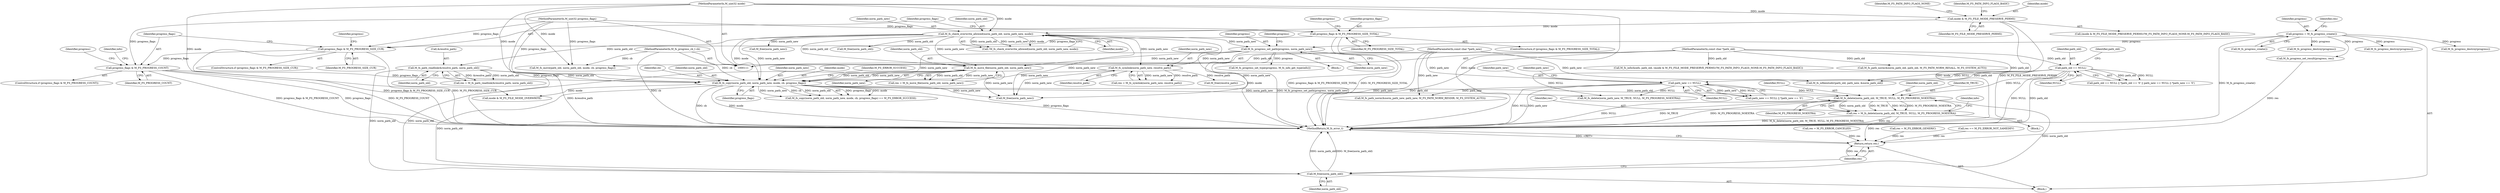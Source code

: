 digraph "0_mstdlib_db124b8f607dd0a40a9aef2d4d468fad433522a7_3@pointer" {
"1000344" [label="(Call,M_fs_delete(norm_path_old, M_TRUE, NULL, M_FS_PROGRESS_NOEXTRA))"];
"1000334" [label="(Call,M_fs_copy(norm_path_old, norm_path_new, mode, cb, progress_flags))"];
"1000304" [label="(Call,M_fs_path_readlink(&resolve_path, norm_path_old))"];
"1000236" [label="(Call,M_fs_check_overwrite_allowed(norm_path_old, norm_path_new, mode))"];
"1000216" [label="(Call,mode & M_FS_FILE_MODE_PRESERVE_PERMS)"];
"1000114" [label="(MethodParameterIn,M_uint32 mode)"];
"1000324" [label="(Call,M_fs_move_file(norm_path_old, norm_path_new))"];
"1000256" [label="(Call,M_fs_progress_set_path(progress, norm_path_new))"];
"1000206" [label="(Call,progress = M_fs_progress_create())"];
"1000315" [label="(Call,M_fs_symlink(norm_path_new, resolve_path))"];
"1000115" [label="(MethodParameterIn,M_fs_progress_cb_t cb)"];
"1000286" [label="(Call,progress_flags & M_FS_PROGRESS_COUNT)"];
"1000275" [label="(Call,progress_flags & M_FS_PROGRESS_SIZE_CUR)"];
"1000264" [label="(Call,progress_flags & M_FS_PROGRESS_SIZE_TOTAL)"];
"1000116" [label="(MethodParameterIn,M_uint32 progress_flags)"];
"1000130" [label="(Call,path_old == NULL)"];
"1000112" [label="(MethodParameterIn,const char *path_old)"];
"1000139" [label="(Call,path_new == NULL)"];
"1000113" [label="(MethodParameterIn,const char *path_new)"];
"1000342" [label="(Call,res = M_fs_delete(norm_path_old, M_TRUE, NULL, M_FS_PROGRESS_NOEXTRA))"];
"1000389" [label="(Return,return res;)"];
"1000387" [label="(Call,M_free(norm_path_old))"];
"1000345" [label="(Identifier,norm_path_old)"];
"1000340" [label="(Identifier,M_FS_ERROR_SUCCESS)"];
"1000276" [label="(Identifier,progress_flags)"];
"1000382" [label="(Identifier,info)"];
"1000113" [label="(MethodParameterIn,const char *path_new)"];
"1000132" [label="(Identifier,NULL)"];
"1000130" [label="(Call,path_old == NULL)"];
"1000251" [label="(Block,)"];
"1000116" [label="(MethodParameterIn,M_uint32 progress_flags)"];
"1000219" [label="(Identifier,M_FS_PATH_INFO_FLAGS_NONE)"];
"1000334" [label="(Call,M_fs_copy(norm_path_old, norm_path_new, mode, cb, progress_flags))"];
"1000215" [label="(Call,(mode & M_FS_FILE_MODE_PRESERVE_PERMS)?M_FS_PATH_INFO_FLAGS_NONE:M_FS_PATH_INFO_FLAGS_BASIC)"];
"1000131" [label="(Identifier,path_old)"];
"1000378" [label="(Call,res = M_FS_ERROR_CANCELED)"];
"1000263" [label="(ControlStructure,if (progress_flags & M_FS_PROGRESS_SIZE_TOTAL))"];
"1000260" [label="(Identifier,progress)"];
"1000280" [label="(Identifier,progress)"];
"1000388" [label="(Identifier,norm_path_old)"];
"1000256" [label="(Call,M_fs_progress_set_path(progress, norm_path_new))"];
"1000226" [label="(Call,M_fs_progress_destroy(progress))"];
"1000275" [label="(Call,progress_flags & M_FS_PROGRESS_SIZE_CUR)"];
"1000285" [label="(ControlStructure,if (progress_flags & M_FS_PROGRESS_COUNT))"];
"1000387" [label="(Call,M_free(norm_path_old))"];
"1000243" [label="(Call,M_free(norm_path_new))"];
"1000316" [label="(Identifier,norm_path_new)"];
"1000207" [label="(Identifier,progress)"];
"1000362" [label="(Call,res = M_FS_ERROR_GENERIC)"];
"1000342" [label="(Call,res = M_fs_delete(norm_path_old, M_TRUE, NULL, M_FS_PROGRESS_NOEXTRA))"];
"1000151" [label="(Call,M_fs_path_norm(&norm_path_new, path_new, M_FS_PATH_NORM_RESDIR, M_FS_SYSTEM_AUTO))"];
"1000313" [label="(Call,res = M_fs_symlink(norm_path_new, resolve_path))"];
"1000216" [label="(Call,mode & M_FS_FILE_MODE_PRESERVE_PERMS)"];
"1000239" [label="(Identifier,mode)"];
"1000326" [label="(Identifier,norm_path_new)"];
"1000177" [label="(Call,M_fs_move(path_old, norm_path_old, mode, cb, progress_flags))"];
"1000115" [label="(MethodParameterIn,M_fs_progress_cb_t cb)"];
"1000357" [label="(Call,M_fs_delete(norm_path_new, M_TRUE, NULL, M_FS_PROGRESS_NOEXTRA))"];
"1000220" [label="(Identifier,M_FS_PATH_INFO_FLAGS_BASIC)"];
"1000304" [label="(Call,M_fs_path_readlink(&resolve_path, norm_path_old))"];
"1000286" [label="(Call,progress_flags & M_FS_PROGRESS_COUNT)"];
"1000269" [label="(Identifier,progress)"];
"1000315" [label="(Call,M_fs_symlink(norm_path_new, resolve_path))"];
"1000370" [label="(Call,M_fs_progress_set_result(progress, res))"];
"1000139" [label="(Call,path_new == NULL)"];
"1000338" [label="(Identifier,cb)"];
"1000328" [label="(Call,res == M_FS_ERROR_NOT_SAMEDEV)"];
"1000333" [label="(Call,M_fs_copy(norm_path_old, norm_path_new, mode, cb, progress_flags) == M_FS_ERROR_SUCCESS)"];
"1000383" [label="(Call,M_fs_progress_destroy(progress))"];
"1000206" [label="(Call,progress = M_fs_progress_create())"];
"1000318" [label="(Call,M_free(resolve_path))"];
"1000236" [label="(Call,M_fs_check_overwrite_allowed(norm_path_old, norm_path_new, mode))"];
"1000277" [label="(Identifier,M_FS_PROGRESS_SIZE_CUR)"];
"1000343" [label="(Identifier,res)"];
"1000305" [label="(Call,&resolve_path)"];
"1000335" [label="(Identifier,norm_path_old)"];
"1000274" [label="(ControlStructure,if (progress_flags & M_FS_PROGRESS_SIZE_CUR))"];
"1000218" [label="(Identifier,M_FS_FILE_MODE_PRESERVE_PERMS)"];
"1000112" [label="(MethodParameterIn,const char *path_old)"];
"1000140" [label="(Identifier,path_new)"];
"1000245" [label="(Call,M_free(norm_path_old))"];
"1000324" [label="(Call,M_fs_move_file(norm_path_old, norm_path_new))"];
"1000266" [label="(Identifier,M_FS_PROGRESS_SIZE_TOTAL)"];
"1000235" [label="(Call,!M_fs_check_overwrite_allowed(norm_path_old, norm_path_new, mode))"];
"1000325" [label="(Identifier,norm_path_old)"];
"1000129" [label="(Call,path_old == NULL || *path_old == '\0' || path_new == NULL || *path_new == '\0')"];
"1000238" [label="(Identifier,norm_path_new)"];
"1000353" [label="(Call,mode & M_FS_FILE_MODE_OVERWRITE)"];
"1000136" [label="(Identifier,path_old)"];
"1000307" [label="(Identifier,norm_path_old)"];
"1000144" [label="(Identifier,path_new)"];
"1000264" [label="(Call,progress_flags & M_FS_PROGRESS_SIZE_TOTAL)"];
"1000117" [label="(Block,)"];
"1000348" [label="(Identifier,M_FS_PROGRESS_NOEXTRA)"];
"1000341" [label="(Block,)"];
"1000339" [label="(Identifier,progress_flags)"];
"1000389" [label="(Return,return res;)"];
"1000258" [label="(Identifier,norm_path_new)"];
"1000138" [label="(Call,path_new == NULL || *path_new == '\0')"];
"1000241" [label="(Call,M_fs_progress_destroy(progress))"];
"1000346" [label="(Identifier,M_TRUE)"];
"1000208" [label="(Call,M_fs_progress_create())"];
"1000322" [label="(Call,res = M_fs_move_file(norm_path_old, norm_path_new))"];
"1000211" [label="(Call,M_fs_info(&info, path_old, (mode & M_FS_FILE_MODE_PRESERVE_PERMS)?M_FS_PATH_INFO_FLAGS_NONE:M_FS_PATH_INFO_FLAGS_BASIC))"];
"1000317" [label="(Identifier,resolve_path)"];
"1000114" [label="(MethodParameterIn,M_uint32 mode)"];
"1000336" [label="(Identifier,norm_path_new)"];
"1000291" [label="(Identifier,progress)"];
"1000299" [label="(Identifier,info)"];
"1000265" [label="(Identifier,progress_flags)"];
"1000259" [label="(Call,M_fs_progress_set_type(progress, M_fs_info_get_type(info)))"];
"1000391" [label="(MethodReturn,M_fs_error_t)"];
"1000390" [label="(Identifier,res)"];
"1000337" [label="(Identifier,mode)"];
"1000210" [label="(Identifier,res)"];
"1000237" [label="(Identifier,norm_path_old)"];
"1000344" [label="(Call,M_fs_delete(norm_path_old, M_TRUE, NULL, M_FS_PROGRESS_NOEXTRA))"];
"1000217" [label="(Identifier,mode)"];
"1000347" [label="(Identifier,NULL)"];
"1000302" [label="(Call,res = M_fs_path_readlink(&resolve_path, norm_path_old))"];
"1000141" [label="(Identifier,NULL)"];
"1000257" [label="(Identifier,progress)"];
"1000385" [label="(Call,M_free(norm_path_new))"];
"1000189" [label="(Call,M_fs_path_norm(&norm_path_old, path_old, M_FS_PATH_NORM_RESALL, M_FS_SYSTEM_AUTO))"];
"1000287" [label="(Identifier,progress_flags)"];
"1000167" [label="(Call,M_fs_isfileintodir(path_old, path_new, &norm_path_old))"];
"1000288" [label="(Identifier,M_FS_PROGRESS_COUNT)"];
"1000344" -> "1000342"  [label="AST: "];
"1000344" -> "1000348"  [label="CFG: "];
"1000345" -> "1000344"  [label="AST: "];
"1000346" -> "1000344"  [label="AST: "];
"1000347" -> "1000344"  [label="AST: "];
"1000348" -> "1000344"  [label="AST: "];
"1000342" -> "1000344"  [label="CFG: "];
"1000344" -> "1000391"  [label="DDG: M_FS_PROGRESS_NOEXTRA"];
"1000344" -> "1000391"  [label="DDG: NULL"];
"1000344" -> "1000391"  [label="DDG: M_TRUE"];
"1000344" -> "1000342"  [label="DDG: norm_path_old"];
"1000344" -> "1000342"  [label="DDG: M_TRUE"];
"1000344" -> "1000342"  [label="DDG: NULL"];
"1000344" -> "1000342"  [label="DDG: M_FS_PROGRESS_NOEXTRA"];
"1000334" -> "1000344"  [label="DDG: norm_path_old"];
"1000130" -> "1000344"  [label="DDG: NULL"];
"1000139" -> "1000344"  [label="DDG: NULL"];
"1000344" -> "1000387"  [label="DDG: norm_path_old"];
"1000334" -> "1000333"  [label="AST: "];
"1000334" -> "1000339"  [label="CFG: "];
"1000335" -> "1000334"  [label="AST: "];
"1000336" -> "1000334"  [label="AST: "];
"1000337" -> "1000334"  [label="AST: "];
"1000338" -> "1000334"  [label="AST: "];
"1000339" -> "1000334"  [label="AST: "];
"1000340" -> "1000334"  [label="CFG: "];
"1000334" -> "1000391"  [label="DDG: progress_flags"];
"1000334" -> "1000391"  [label="DDG: cb"];
"1000334" -> "1000391"  [label="DDG: mode"];
"1000334" -> "1000333"  [label="DDG: progress_flags"];
"1000334" -> "1000333"  [label="DDG: mode"];
"1000334" -> "1000333"  [label="DDG: norm_path_new"];
"1000334" -> "1000333"  [label="DDG: cb"];
"1000334" -> "1000333"  [label="DDG: norm_path_old"];
"1000304" -> "1000334"  [label="DDG: norm_path_old"];
"1000324" -> "1000334"  [label="DDG: norm_path_old"];
"1000324" -> "1000334"  [label="DDG: norm_path_new"];
"1000315" -> "1000334"  [label="DDG: norm_path_new"];
"1000236" -> "1000334"  [label="DDG: norm_path_new"];
"1000236" -> "1000334"  [label="DDG: mode"];
"1000256" -> "1000334"  [label="DDG: norm_path_new"];
"1000114" -> "1000334"  [label="DDG: mode"];
"1000115" -> "1000334"  [label="DDG: cb"];
"1000286" -> "1000334"  [label="DDG: progress_flags"];
"1000116" -> "1000334"  [label="DDG: progress_flags"];
"1000334" -> "1000353"  [label="DDG: mode"];
"1000334" -> "1000357"  [label="DDG: norm_path_new"];
"1000334" -> "1000385"  [label="DDG: norm_path_new"];
"1000334" -> "1000387"  [label="DDG: norm_path_old"];
"1000304" -> "1000302"  [label="AST: "];
"1000304" -> "1000307"  [label="CFG: "];
"1000305" -> "1000304"  [label="AST: "];
"1000307" -> "1000304"  [label="AST: "];
"1000302" -> "1000304"  [label="CFG: "];
"1000304" -> "1000391"  [label="DDG: &resolve_path"];
"1000304" -> "1000302"  [label="DDG: &resolve_path"];
"1000304" -> "1000302"  [label="DDG: norm_path_old"];
"1000236" -> "1000304"  [label="DDG: norm_path_old"];
"1000304" -> "1000387"  [label="DDG: norm_path_old"];
"1000236" -> "1000235"  [label="AST: "];
"1000236" -> "1000239"  [label="CFG: "];
"1000237" -> "1000236"  [label="AST: "];
"1000238" -> "1000236"  [label="AST: "];
"1000239" -> "1000236"  [label="AST: "];
"1000235" -> "1000236"  [label="CFG: "];
"1000236" -> "1000391"  [label="DDG: mode"];
"1000236" -> "1000235"  [label="DDG: norm_path_old"];
"1000236" -> "1000235"  [label="DDG: norm_path_new"];
"1000236" -> "1000235"  [label="DDG: mode"];
"1000216" -> "1000236"  [label="DDG: mode"];
"1000114" -> "1000236"  [label="DDG: mode"];
"1000236" -> "1000243"  [label="DDG: norm_path_new"];
"1000236" -> "1000245"  [label="DDG: norm_path_old"];
"1000236" -> "1000256"  [label="DDG: norm_path_new"];
"1000236" -> "1000315"  [label="DDG: norm_path_new"];
"1000236" -> "1000324"  [label="DDG: norm_path_old"];
"1000236" -> "1000324"  [label="DDG: norm_path_new"];
"1000236" -> "1000385"  [label="DDG: norm_path_new"];
"1000216" -> "1000215"  [label="AST: "];
"1000216" -> "1000218"  [label="CFG: "];
"1000217" -> "1000216"  [label="AST: "];
"1000218" -> "1000216"  [label="AST: "];
"1000219" -> "1000216"  [label="CFG: "];
"1000220" -> "1000216"  [label="CFG: "];
"1000216" -> "1000391"  [label="DDG: mode"];
"1000216" -> "1000391"  [label="DDG: M_FS_FILE_MODE_PRESERVE_PERMS"];
"1000114" -> "1000216"  [label="DDG: mode"];
"1000114" -> "1000111"  [label="AST: "];
"1000114" -> "1000391"  [label="DDG: mode"];
"1000114" -> "1000177"  [label="DDG: mode"];
"1000114" -> "1000353"  [label="DDG: mode"];
"1000324" -> "1000322"  [label="AST: "];
"1000324" -> "1000326"  [label="CFG: "];
"1000325" -> "1000324"  [label="AST: "];
"1000326" -> "1000324"  [label="AST: "];
"1000322" -> "1000324"  [label="CFG: "];
"1000324" -> "1000322"  [label="DDG: norm_path_old"];
"1000324" -> "1000322"  [label="DDG: norm_path_new"];
"1000256" -> "1000324"  [label="DDG: norm_path_new"];
"1000324" -> "1000385"  [label="DDG: norm_path_new"];
"1000324" -> "1000387"  [label="DDG: norm_path_old"];
"1000256" -> "1000251"  [label="AST: "];
"1000256" -> "1000258"  [label="CFG: "];
"1000257" -> "1000256"  [label="AST: "];
"1000258" -> "1000256"  [label="AST: "];
"1000260" -> "1000256"  [label="CFG: "];
"1000256" -> "1000391"  [label="DDG: M_fs_progress_set_path(progress, norm_path_new)"];
"1000206" -> "1000256"  [label="DDG: progress"];
"1000256" -> "1000259"  [label="DDG: progress"];
"1000256" -> "1000315"  [label="DDG: norm_path_new"];
"1000256" -> "1000385"  [label="DDG: norm_path_new"];
"1000206" -> "1000117"  [label="AST: "];
"1000206" -> "1000208"  [label="CFG: "];
"1000207" -> "1000206"  [label="AST: "];
"1000208" -> "1000206"  [label="AST: "];
"1000210" -> "1000206"  [label="CFG: "];
"1000206" -> "1000391"  [label="DDG: M_fs_progress_create()"];
"1000206" -> "1000226"  [label="DDG: progress"];
"1000206" -> "1000241"  [label="DDG: progress"];
"1000206" -> "1000370"  [label="DDG: progress"];
"1000206" -> "1000383"  [label="DDG: progress"];
"1000315" -> "1000313"  [label="AST: "];
"1000315" -> "1000317"  [label="CFG: "];
"1000316" -> "1000315"  [label="AST: "];
"1000317" -> "1000315"  [label="AST: "];
"1000313" -> "1000315"  [label="CFG: "];
"1000315" -> "1000313"  [label="DDG: norm_path_new"];
"1000315" -> "1000313"  [label="DDG: resolve_path"];
"1000315" -> "1000318"  [label="DDG: resolve_path"];
"1000315" -> "1000385"  [label="DDG: norm_path_new"];
"1000115" -> "1000111"  [label="AST: "];
"1000115" -> "1000391"  [label="DDG: cb"];
"1000115" -> "1000177"  [label="DDG: cb"];
"1000286" -> "1000285"  [label="AST: "];
"1000286" -> "1000288"  [label="CFG: "];
"1000287" -> "1000286"  [label="AST: "];
"1000288" -> "1000286"  [label="AST: "];
"1000291" -> "1000286"  [label="CFG: "];
"1000299" -> "1000286"  [label="CFG: "];
"1000286" -> "1000391"  [label="DDG: progress_flags & M_FS_PROGRESS_COUNT"];
"1000286" -> "1000391"  [label="DDG: progress_flags"];
"1000286" -> "1000391"  [label="DDG: M_FS_PROGRESS_COUNT"];
"1000275" -> "1000286"  [label="DDG: progress_flags"];
"1000116" -> "1000286"  [label="DDG: progress_flags"];
"1000275" -> "1000274"  [label="AST: "];
"1000275" -> "1000277"  [label="CFG: "];
"1000276" -> "1000275"  [label="AST: "];
"1000277" -> "1000275"  [label="AST: "];
"1000280" -> "1000275"  [label="CFG: "];
"1000287" -> "1000275"  [label="CFG: "];
"1000275" -> "1000391"  [label="DDG: progress_flags & M_FS_PROGRESS_SIZE_CUR"];
"1000275" -> "1000391"  [label="DDG: M_FS_PROGRESS_SIZE_CUR"];
"1000264" -> "1000275"  [label="DDG: progress_flags"];
"1000116" -> "1000275"  [label="DDG: progress_flags"];
"1000264" -> "1000263"  [label="AST: "];
"1000264" -> "1000266"  [label="CFG: "];
"1000265" -> "1000264"  [label="AST: "];
"1000266" -> "1000264"  [label="AST: "];
"1000269" -> "1000264"  [label="CFG: "];
"1000276" -> "1000264"  [label="CFG: "];
"1000264" -> "1000391"  [label="DDG: progress_flags & M_FS_PROGRESS_SIZE_TOTAL"];
"1000264" -> "1000391"  [label="DDG: M_FS_PROGRESS_SIZE_TOTAL"];
"1000116" -> "1000264"  [label="DDG: progress_flags"];
"1000116" -> "1000111"  [label="AST: "];
"1000116" -> "1000391"  [label="DDG: progress_flags"];
"1000116" -> "1000177"  [label="DDG: progress_flags"];
"1000130" -> "1000129"  [label="AST: "];
"1000130" -> "1000132"  [label="CFG: "];
"1000131" -> "1000130"  [label="AST: "];
"1000132" -> "1000130"  [label="AST: "];
"1000136" -> "1000130"  [label="CFG: "];
"1000129" -> "1000130"  [label="CFG: "];
"1000130" -> "1000391"  [label="DDG: NULL"];
"1000130" -> "1000391"  [label="DDG: path_old"];
"1000130" -> "1000129"  [label="DDG: path_old"];
"1000130" -> "1000129"  [label="DDG: NULL"];
"1000112" -> "1000130"  [label="DDG: path_old"];
"1000130" -> "1000139"  [label="DDG: NULL"];
"1000130" -> "1000167"  [label="DDG: path_old"];
"1000130" -> "1000357"  [label="DDG: NULL"];
"1000112" -> "1000111"  [label="AST: "];
"1000112" -> "1000391"  [label="DDG: path_old"];
"1000112" -> "1000167"  [label="DDG: path_old"];
"1000112" -> "1000177"  [label="DDG: path_old"];
"1000112" -> "1000189"  [label="DDG: path_old"];
"1000112" -> "1000211"  [label="DDG: path_old"];
"1000139" -> "1000138"  [label="AST: "];
"1000139" -> "1000141"  [label="CFG: "];
"1000140" -> "1000139"  [label="AST: "];
"1000141" -> "1000139"  [label="AST: "];
"1000144" -> "1000139"  [label="CFG: "];
"1000138" -> "1000139"  [label="CFG: "];
"1000139" -> "1000391"  [label="DDG: NULL"];
"1000139" -> "1000391"  [label="DDG: path_new"];
"1000139" -> "1000138"  [label="DDG: path_new"];
"1000139" -> "1000138"  [label="DDG: NULL"];
"1000113" -> "1000139"  [label="DDG: path_new"];
"1000139" -> "1000151"  [label="DDG: path_new"];
"1000139" -> "1000357"  [label="DDG: NULL"];
"1000113" -> "1000111"  [label="AST: "];
"1000113" -> "1000391"  [label="DDG: path_new"];
"1000113" -> "1000151"  [label="DDG: path_new"];
"1000113" -> "1000167"  [label="DDG: path_new"];
"1000342" -> "1000341"  [label="AST: "];
"1000343" -> "1000342"  [label="AST: "];
"1000382" -> "1000342"  [label="CFG: "];
"1000342" -> "1000391"  [label="DDG: M_fs_delete(norm_path_old, M_TRUE, NULL, M_FS_PROGRESS_NOEXTRA)"];
"1000342" -> "1000391"  [label="DDG: res"];
"1000342" -> "1000389"  [label="DDG: res"];
"1000389" -> "1000117"  [label="AST: "];
"1000389" -> "1000390"  [label="CFG: "];
"1000390" -> "1000389"  [label="AST: "];
"1000391" -> "1000389"  [label="CFG: "];
"1000389" -> "1000391"  [label="DDG: <RET>"];
"1000390" -> "1000389"  [label="DDG: res"];
"1000378" -> "1000389"  [label="DDG: res"];
"1000328" -> "1000389"  [label="DDG: res"];
"1000370" -> "1000389"  [label="DDG: res"];
"1000362" -> "1000389"  [label="DDG: res"];
"1000387" -> "1000117"  [label="AST: "];
"1000387" -> "1000388"  [label="CFG: "];
"1000388" -> "1000387"  [label="AST: "];
"1000390" -> "1000387"  [label="CFG: "];
"1000387" -> "1000391"  [label="DDG: norm_path_old"];
"1000387" -> "1000391"  [label="DDG: M_free(norm_path_old)"];
}
